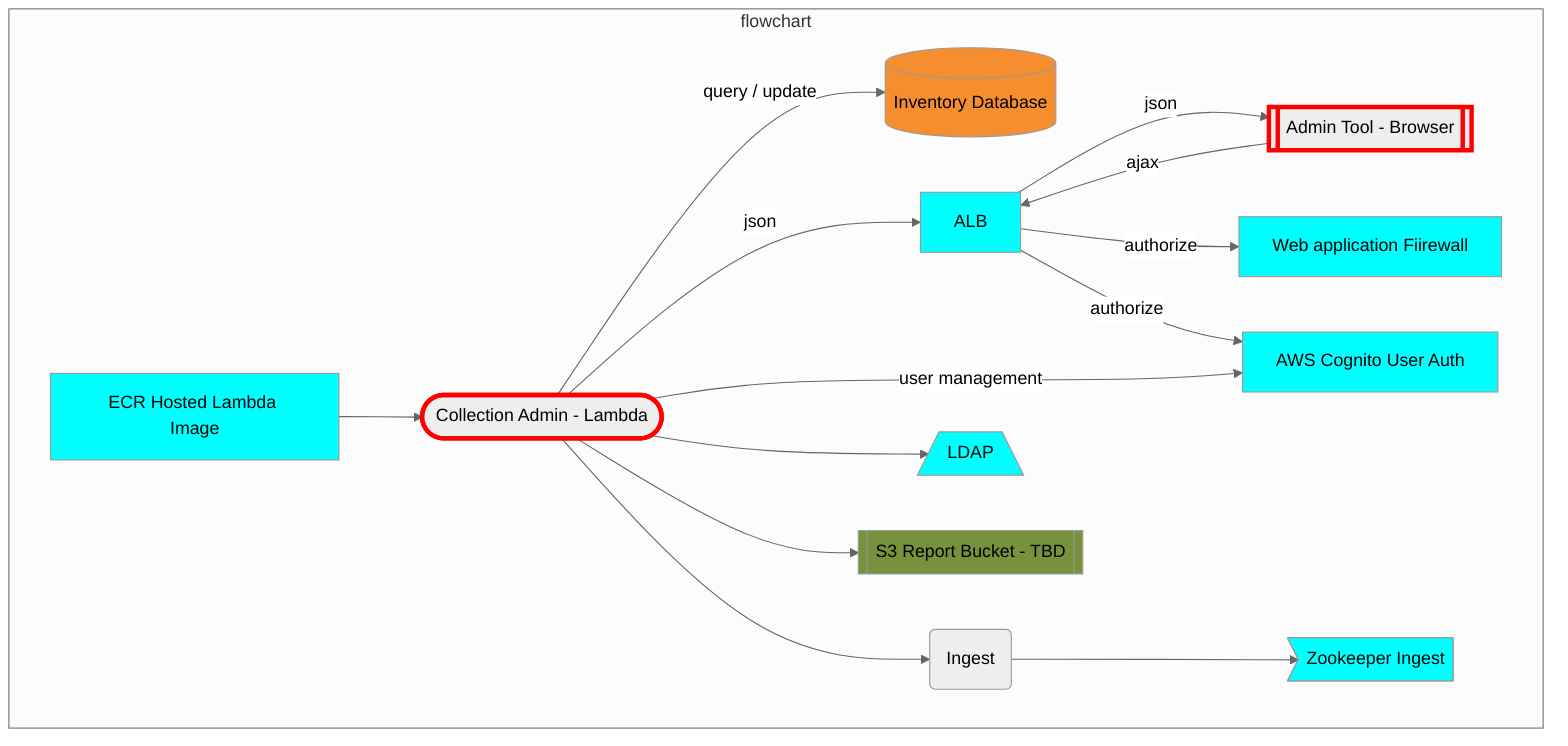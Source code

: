 %%{init: {'theme': 'neutral', 'securityLevel': 'loose'}}%%
graph TD
  RDSINV[(Inventory Database)]
  COLLADMIN([Collection Admin - Lambda])
  click COLLADMIN href "https://github.com/CDLUC3/mrt-admin-lambda" "source code"
  ADMINWEB[[Admin Tool - Browser]]
  click ADMINWEB href "https://github.com/CDLUC3/mrt-admin-lambda" "source code"
  WAF[Web application Fiirewall]
  COG[AWS Cognito User Auth]
  ECR[ECR Hosted Lambda Image]
  ING(Ingest)
  click ING href "https://github.com/CDLUC3/mrt-ingest" "source code"
  ZOOING>Zookeeper Ingest]
  click ZOOING href "https://github.com/CDLUC3/mrt-zoo" "source code"
  LDAP[/LDAP\]
  S3RPT[[S3 Report Bucket - TBD]]

  subgraph flowchart
    COLLADMIN --> |"query / update"| RDSINV
    COLLADMIN --> |json| ALB
    ADMINWEB --> |ajax| ALB
    ALB --> |json| ADMINWEB
    ALB --> |authorize| WAF
    ALB --> |authorize| COG
    ECR --> COLLADMIN
    COLLADMIN --> ING
    COLLADMIN --> LDAP
    COLLADMIN --> S3RPT
    COLLADMIN --> |user management| COG
    ING --> ZOOING
  end
  
  style RDSINV fill:#F68D2F
  style COLLADMIN stroke:red,stroke-width:4px
  style ADMINWEB stroke:red,stroke-width:4px
  style ALB fill:cyan
  style WAF fill:cyan
  style COG fill:cyan
  style ECR fill:cyan
  style ZOOING fill:cyan
  style LDAP fill:cyan
  style S3RPT fill:#77913C